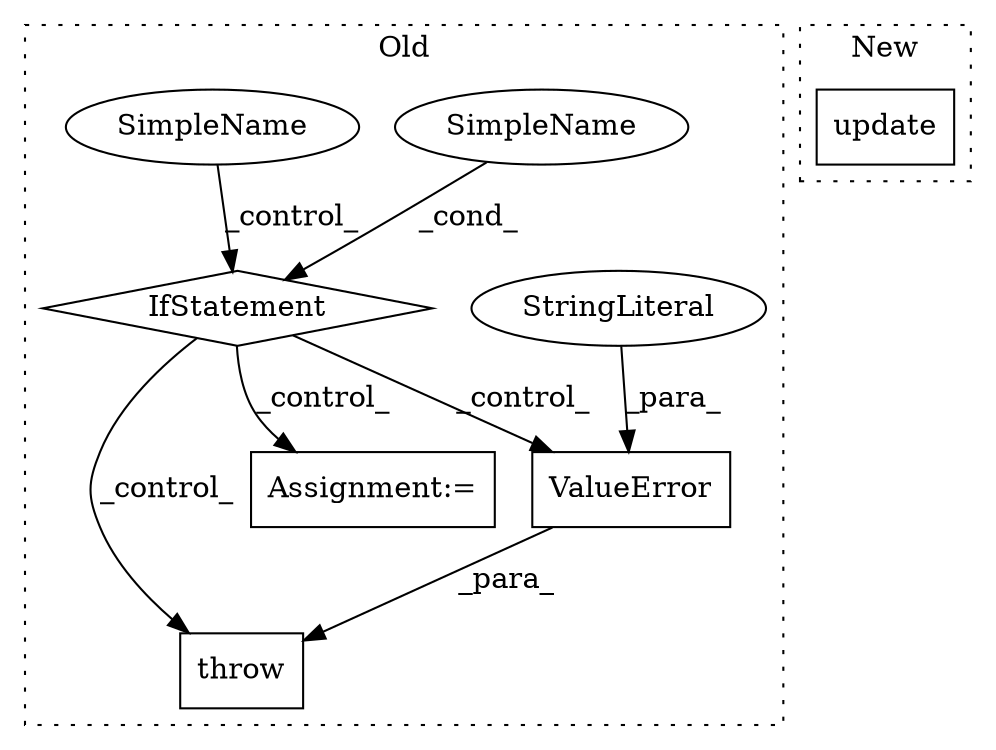 digraph G {
subgraph cluster0 {
1 [label="throw" a="53" s="7331" l="6" shape="box"];
3 [label="IfStatement" a="25" s="7168,7319" l="4,2" shape="diamond"];
4 [label="SimpleName" a="42" s="" l="" shape="ellipse"];
5 [label="Assignment:=" a="7" s="7482" l="1" shape="box"];
6 [label="ValueError" a="32" s="7337,7381" l="11,1" shape="box"];
7 [label="StringLiteral" a="45" s="7348" l="33" shape="ellipse"];
8 [label="SimpleName" a="42" s="" l="" shape="ellipse"];
label = "Old";
style="dotted";
}
subgraph cluster1 {
2 [label="update" a="32" s="10480,10493" l="7,1" shape="box"];
label = "New";
style="dotted";
}
3 -> 6 [label="_control_"];
3 -> 1 [label="_control_"];
3 -> 5 [label="_control_"];
4 -> 3 [label="_cond_"];
6 -> 1 [label="_para_"];
7 -> 6 [label="_para_"];
8 -> 3 [label="_control_"];
}
